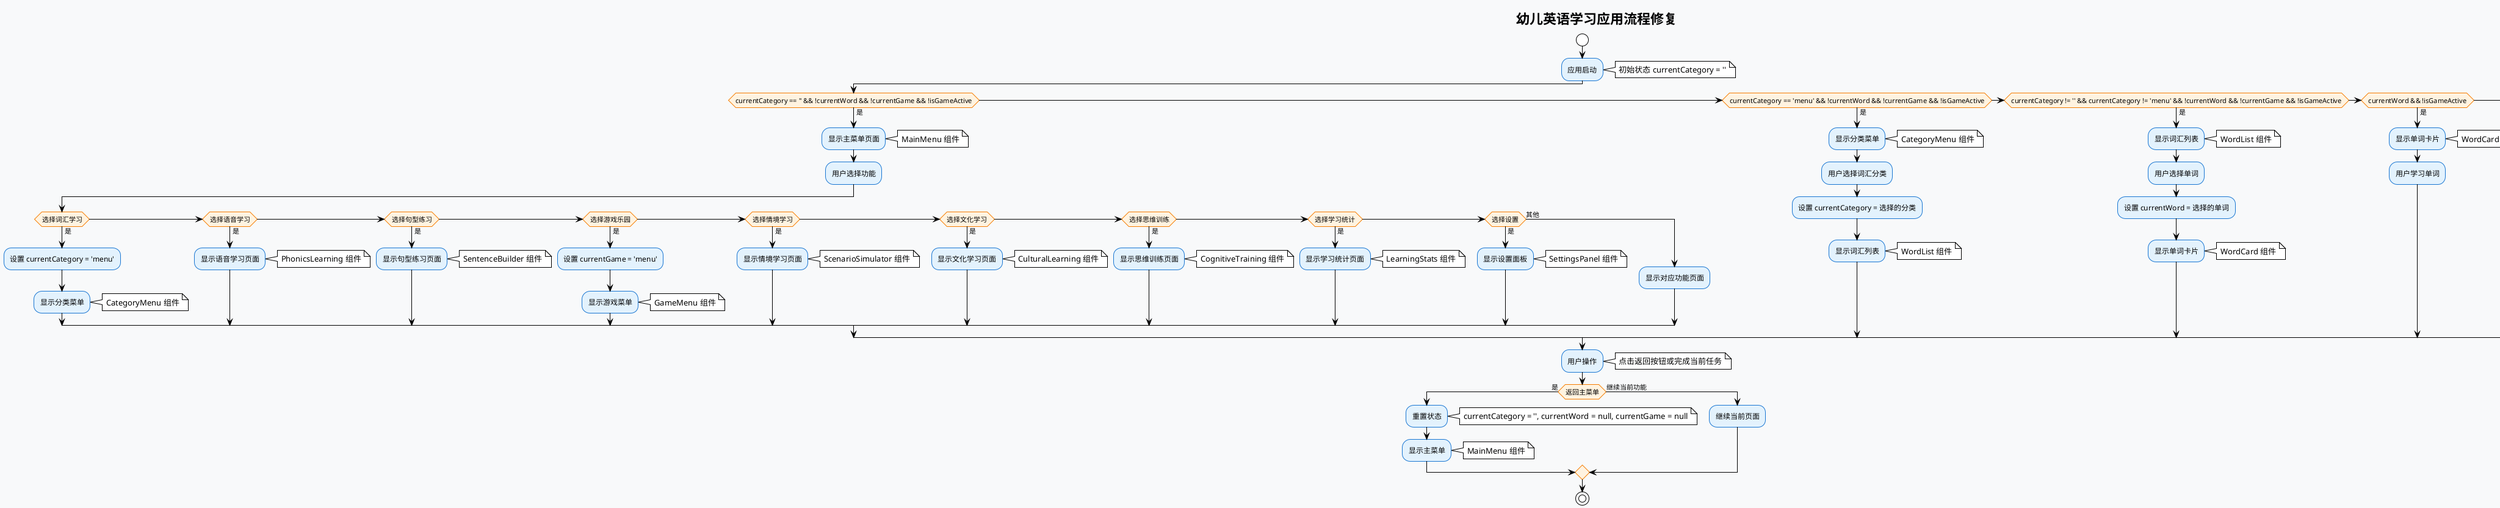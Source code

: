 @startuml 应用流程修复
!theme plain
skinparam backgroundColor #f8f9fa
skinparam activityBackgroundColor #e3f2fd
skinparam activityBorderColor #1976d2
skinparam activityFontColor #000000
skinparam activityDiamondBackgroundColor #fff3e0
skinparam activityDiamondBorderColor #f57c00

title 幼儿英语学习应用流程修复

start

:应用启动;
note right: 初始状态 currentCategory = ''

if (currentCategory == '' && !currentWord && !currentGame && !isGameActive) then (是)
  :显示主菜单页面;
  note right: MainMenu 组件
  :用户选择功能;
  
  if (选择词汇学习) then (是)
    :设置 currentCategory = 'menu';
    :显示分类菜单;
    note right: CategoryMenu 组件
  elseif (选择语音学习) then (是)
    :显示语音学习页面;
    note right: PhonicsLearning 组件
  elseif (选择句型练习) then (是)
    :显示句型练习页面;
    note right: SentenceBuilder 组件
  elseif (选择游戏乐园) then (是)
    :设置 currentGame = 'menu';
    :显示游戏菜单;
    note right: GameMenu 组件
  elseif (选择情境学习) then (是)
    :显示情境学习页面;
    note right: ScenarioSimulator 组件
  elseif (选择文化学习) then (是)
    :显示文化学习页面;
    note right: CulturalLearning 组件
  elseif (选择思维训练) then (是)
    :显示思维训练页面;
    note right: CognitiveTraining 组件
  elseif (选择学习统计) then (是)
    :显示学习统计页面;
    note right: LearningStats 组件
  elseif (选择设置) then (是)
    :显示设置面板;
    note right: SettingsPanel 组件
  else (其他)
    :显示对应功能页面;
  endif

elseif (currentCategory == 'menu' && !currentWord && !currentGame && !isGameActive) then (是)
  :显示分类菜单;
  note right: CategoryMenu 组件
  :用户选择词汇分类;
  :设置 currentCategory = 选择的分类;
  :显示词汇列表;
  note right: WordList 组件

elseif (currentCategory != '' && currentCategory != 'menu' && !currentWord && !currentGame && !isGameActive) then (是)
  :显示词汇列表;
  note right: WordList 组件
  :用户选择单词;
  :设置 currentWord = 选择的单词;
  :显示单词卡片;
  note right: WordCard 组件

elseif (currentWord && !isGameActive) then (是)
  :显示单词卡片;
  note right: WordCard 组件
  :用户学习单词;

elseif (currentGame && currentGame != 'menu') then (是)
  :显示游戏界面;
  note right: GameInterface 组件
  :用户玩游戏;

elseif (currentGame == 'menu' && !currentWord && !currentCategory && !isGameActive) then (是)
  :显示游戏菜单;
  note right: GameMenu 组件
  :用户选择游戏;
  :设置 currentGame = 选择的游戏;
  :显示游戏界面;
  note right: GameInterface 组件

else (其他状态)
  :显示对应页面;
  note right: 根据状态显示相应组件
endif

:用户操作;
note right: 点击返回按钮或完成当前任务

if (返回主菜单) then (是)
  :重置状态;
  note right: currentCategory = '', currentWord = null, currentGame = null
  :显示主菜单;
  note right: MainMenu 组件
else (继续当前功能)
  :继续当前页面;
endif

stop

@enduml
